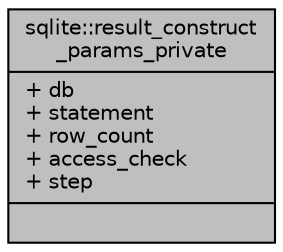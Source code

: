 digraph "sqlite::result_construct_params_private"
{
  bgcolor="transparent";
  edge [fontname="Helvetica",fontsize="10",labelfontname="Helvetica",labelfontsize="10"];
  node [fontname="Helvetica",fontsize="10",shape=record];
  Node1 [label="{sqlite::result_construct\l_params_private\n|+ db\l+ statement\l+ row_count\l+ access_check\l+ step\l|}",height=0.2,width=0.4,color="black", fillcolor="grey75", style="filled" fontcolor="black"];
}
